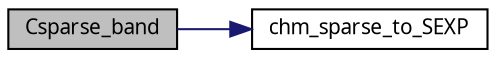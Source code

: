 digraph G
{
  edge [fontname="FreeSans.ttf",fontsize=10,labelfontname="FreeSans.ttf",labelfontsize=10];
  node [fontname="FreeSans.ttf",fontsize=10,shape=record];
  rankdir=LR;
  Node1 [label="Csparse_band",height=0.2,width=0.4,color="black", fillcolor="grey75", style="filled" fontcolor="black"];
  Node1 -> Node2 [color="midnightblue",fontsize=10,style="solid",fontname="FreeSans.ttf"];
  Node2 [label="chm_sparse_to_SEXP",height=0.2,width=0.4,color="black", fillcolor="white", style="filled",URL="$chm__common_8c.html#7aa1a6e564c24a55b031b5c03b3313f4",tooltip="Copy the contents of a to an appropriate CsparseMatrix object and, optionally, free..."];
}
